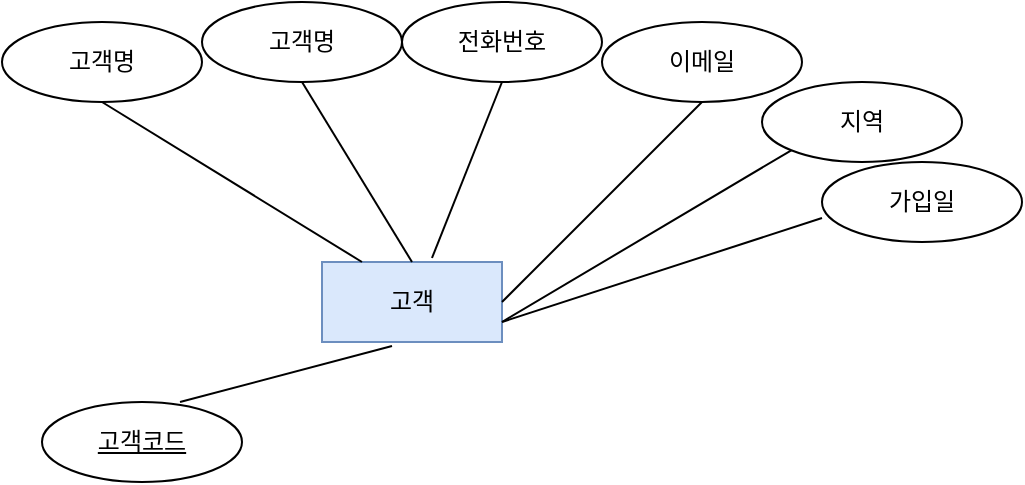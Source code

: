 <mxfile version="21.6.5" type="github">
  <diagram name="페이지-1" id="KnWfCy08N_Aq-Pb_uunz">
    <mxGraphModel dx="1434" dy="790" grid="1" gridSize="10" guides="1" tooltips="1" connect="1" arrows="1" fold="1" page="1" pageScale="1" pageWidth="827" pageHeight="1169" math="0" shadow="0">
      <root>
        <mxCell id="0" />
        <mxCell id="1" parent="0" />
        <mxCell id="NJ5VuIGl0C8bafN6y_tM-1" value="고객" style="whiteSpace=wrap;html=1;align=center;fillColor=#dae8fc;strokeColor=#6c8ebf;" vertex="1" parent="1">
          <mxGeometry x="360" y="390" width="90" height="40" as="geometry" />
        </mxCell>
        <mxCell id="NJ5VuIGl0C8bafN6y_tM-3" value="" style="endArrow=none;html=1;rounded=0;entryX=0.5;entryY=0;entryDx=0;entryDy=0;exitX=0.5;exitY=1;exitDx=0;exitDy=0;exitPerimeter=0;" edge="1" parent="1" source="NJ5VuIGl0C8bafN6y_tM-4" target="NJ5VuIGl0C8bafN6y_tM-1">
          <mxGeometry relative="1" as="geometry">
            <mxPoint x="290" y="320" as="sourcePoint" />
            <mxPoint x="560" y="330" as="targetPoint" />
          </mxGeometry>
        </mxCell>
        <mxCell id="NJ5VuIGl0C8bafN6y_tM-4" value="고객명" style="ellipse;whiteSpace=wrap;html=1;align=center;" vertex="1" parent="1">
          <mxGeometry x="300" y="260" width="100" height="40" as="geometry" />
        </mxCell>
        <mxCell id="NJ5VuIGl0C8bafN6y_tM-5" value="전화번호" style="ellipse;whiteSpace=wrap;html=1;align=center;" vertex="1" parent="1">
          <mxGeometry x="400" y="260" width="100" height="40" as="geometry" />
        </mxCell>
        <mxCell id="NJ5VuIGl0C8bafN6y_tM-7" value="이메일" style="ellipse;whiteSpace=wrap;html=1;align=center;" vertex="1" parent="1">
          <mxGeometry x="500" y="270" width="100" height="40" as="geometry" />
        </mxCell>
        <mxCell id="NJ5VuIGl0C8bafN6y_tM-8" value="지역" style="ellipse;whiteSpace=wrap;html=1;align=center;" vertex="1" parent="1">
          <mxGeometry x="580" y="300" width="100" height="40" as="geometry" />
        </mxCell>
        <mxCell id="NJ5VuIGl0C8bafN6y_tM-9" value="고객명" style="ellipse;whiteSpace=wrap;html=1;align=center;" vertex="1" parent="1">
          <mxGeometry x="200" y="270" width="100" height="40" as="geometry" />
        </mxCell>
        <mxCell id="NJ5VuIGl0C8bafN6y_tM-11" value="" style="endArrow=none;html=1;rounded=0;exitX=0.5;exitY=1;exitDx=0;exitDy=0;entryX=0.222;entryY=0;entryDx=0;entryDy=0;entryPerimeter=0;" edge="1" parent="1" source="NJ5VuIGl0C8bafN6y_tM-9" target="NJ5VuIGl0C8bafN6y_tM-1">
          <mxGeometry relative="1" as="geometry">
            <mxPoint x="180" y="400" as="sourcePoint" />
            <mxPoint x="370" y="380" as="targetPoint" />
          </mxGeometry>
        </mxCell>
        <mxCell id="NJ5VuIGl0C8bafN6y_tM-12" value="" style="endArrow=none;html=1;rounded=0;entryX=0.611;entryY=-0.05;entryDx=0;entryDy=0;exitX=0.5;exitY=1;exitDx=0;exitDy=0;entryPerimeter=0;" edge="1" parent="1" source="NJ5VuIGl0C8bafN6y_tM-5" target="NJ5VuIGl0C8bafN6y_tM-1">
          <mxGeometry relative="1" as="geometry">
            <mxPoint x="390" y="470" as="sourcePoint" />
            <mxPoint x="515" y="550" as="targetPoint" />
          </mxGeometry>
        </mxCell>
        <mxCell id="NJ5VuIGl0C8bafN6y_tM-15" value="" style="endArrow=none;html=1;rounded=0;entryX=0.5;entryY=1;entryDx=0;entryDy=0;exitX=1;exitY=0.5;exitDx=0;exitDy=0;" edge="1" parent="1" source="NJ5VuIGl0C8bafN6y_tM-1" target="NJ5VuIGl0C8bafN6y_tM-7">
          <mxGeometry relative="1" as="geometry">
            <mxPoint x="330" y="410" as="sourcePoint" />
            <mxPoint x="490" y="410" as="targetPoint" />
          </mxGeometry>
        </mxCell>
        <mxCell id="NJ5VuIGl0C8bafN6y_tM-16" value="" style="endArrow=none;html=1;rounded=0;entryX=0;entryY=1;entryDx=0;entryDy=0;exitX=1;exitY=0.75;exitDx=0;exitDy=0;" edge="1" parent="1" source="NJ5VuIGl0C8bafN6y_tM-1" target="NJ5VuIGl0C8bafN6y_tM-8">
          <mxGeometry relative="1" as="geometry">
            <mxPoint x="460" y="420" as="sourcePoint" />
            <mxPoint x="560" y="320" as="targetPoint" />
          </mxGeometry>
        </mxCell>
        <mxCell id="NJ5VuIGl0C8bafN6y_tM-17" value="가입일" style="ellipse;whiteSpace=wrap;html=1;align=center;" vertex="1" parent="1">
          <mxGeometry x="610" y="340" width="100" height="40" as="geometry" />
        </mxCell>
        <mxCell id="NJ5VuIGl0C8bafN6y_tM-18" value="" style="endArrow=none;html=1;rounded=0;entryX=0;entryY=0.7;entryDx=0;entryDy=0;exitX=1;exitY=0.75;exitDx=0;exitDy=0;entryPerimeter=0;" edge="1" parent="1" source="NJ5VuIGl0C8bafN6y_tM-1" target="NJ5VuIGl0C8bafN6y_tM-17">
          <mxGeometry relative="1" as="geometry">
            <mxPoint x="460" y="430" as="sourcePoint" />
            <mxPoint x="615" y="374" as="targetPoint" />
          </mxGeometry>
        </mxCell>
        <mxCell id="NJ5VuIGl0C8bafN6y_tM-20" value="" style="endArrow=none;html=1;rounded=0;entryX=0.389;entryY=1.05;entryDx=0;entryDy=0;entryPerimeter=0;exitX=0.69;exitY=0;exitDx=0;exitDy=0;exitPerimeter=0;" edge="1" parent="1" source="NJ5VuIGl0C8bafN6y_tM-21" target="NJ5VuIGl0C8bafN6y_tM-1">
          <mxGeometry relative="1" as="geometry">
            <mxPoint x="295.355" y="465.858" as="sourcePoint" />
            <mxPoint x="490" y="410" as="targetPoint" />
          </mxGeometry>
        </mxCell>
        <mxCell id="NJ5VuIGl0C8bafN6y_tM-21" value="고객코드" style="ellipse;whiteSpace=wrap;html=1;align=center;fontStyle=4;" vertex="1" parent="1">
          <mxGeometry x="220" y="460" width="100" height="40" as="geometry" />
        </mxCell>
      </root>
    </mxGraphModel>
  </diagram>
</mxfile>
